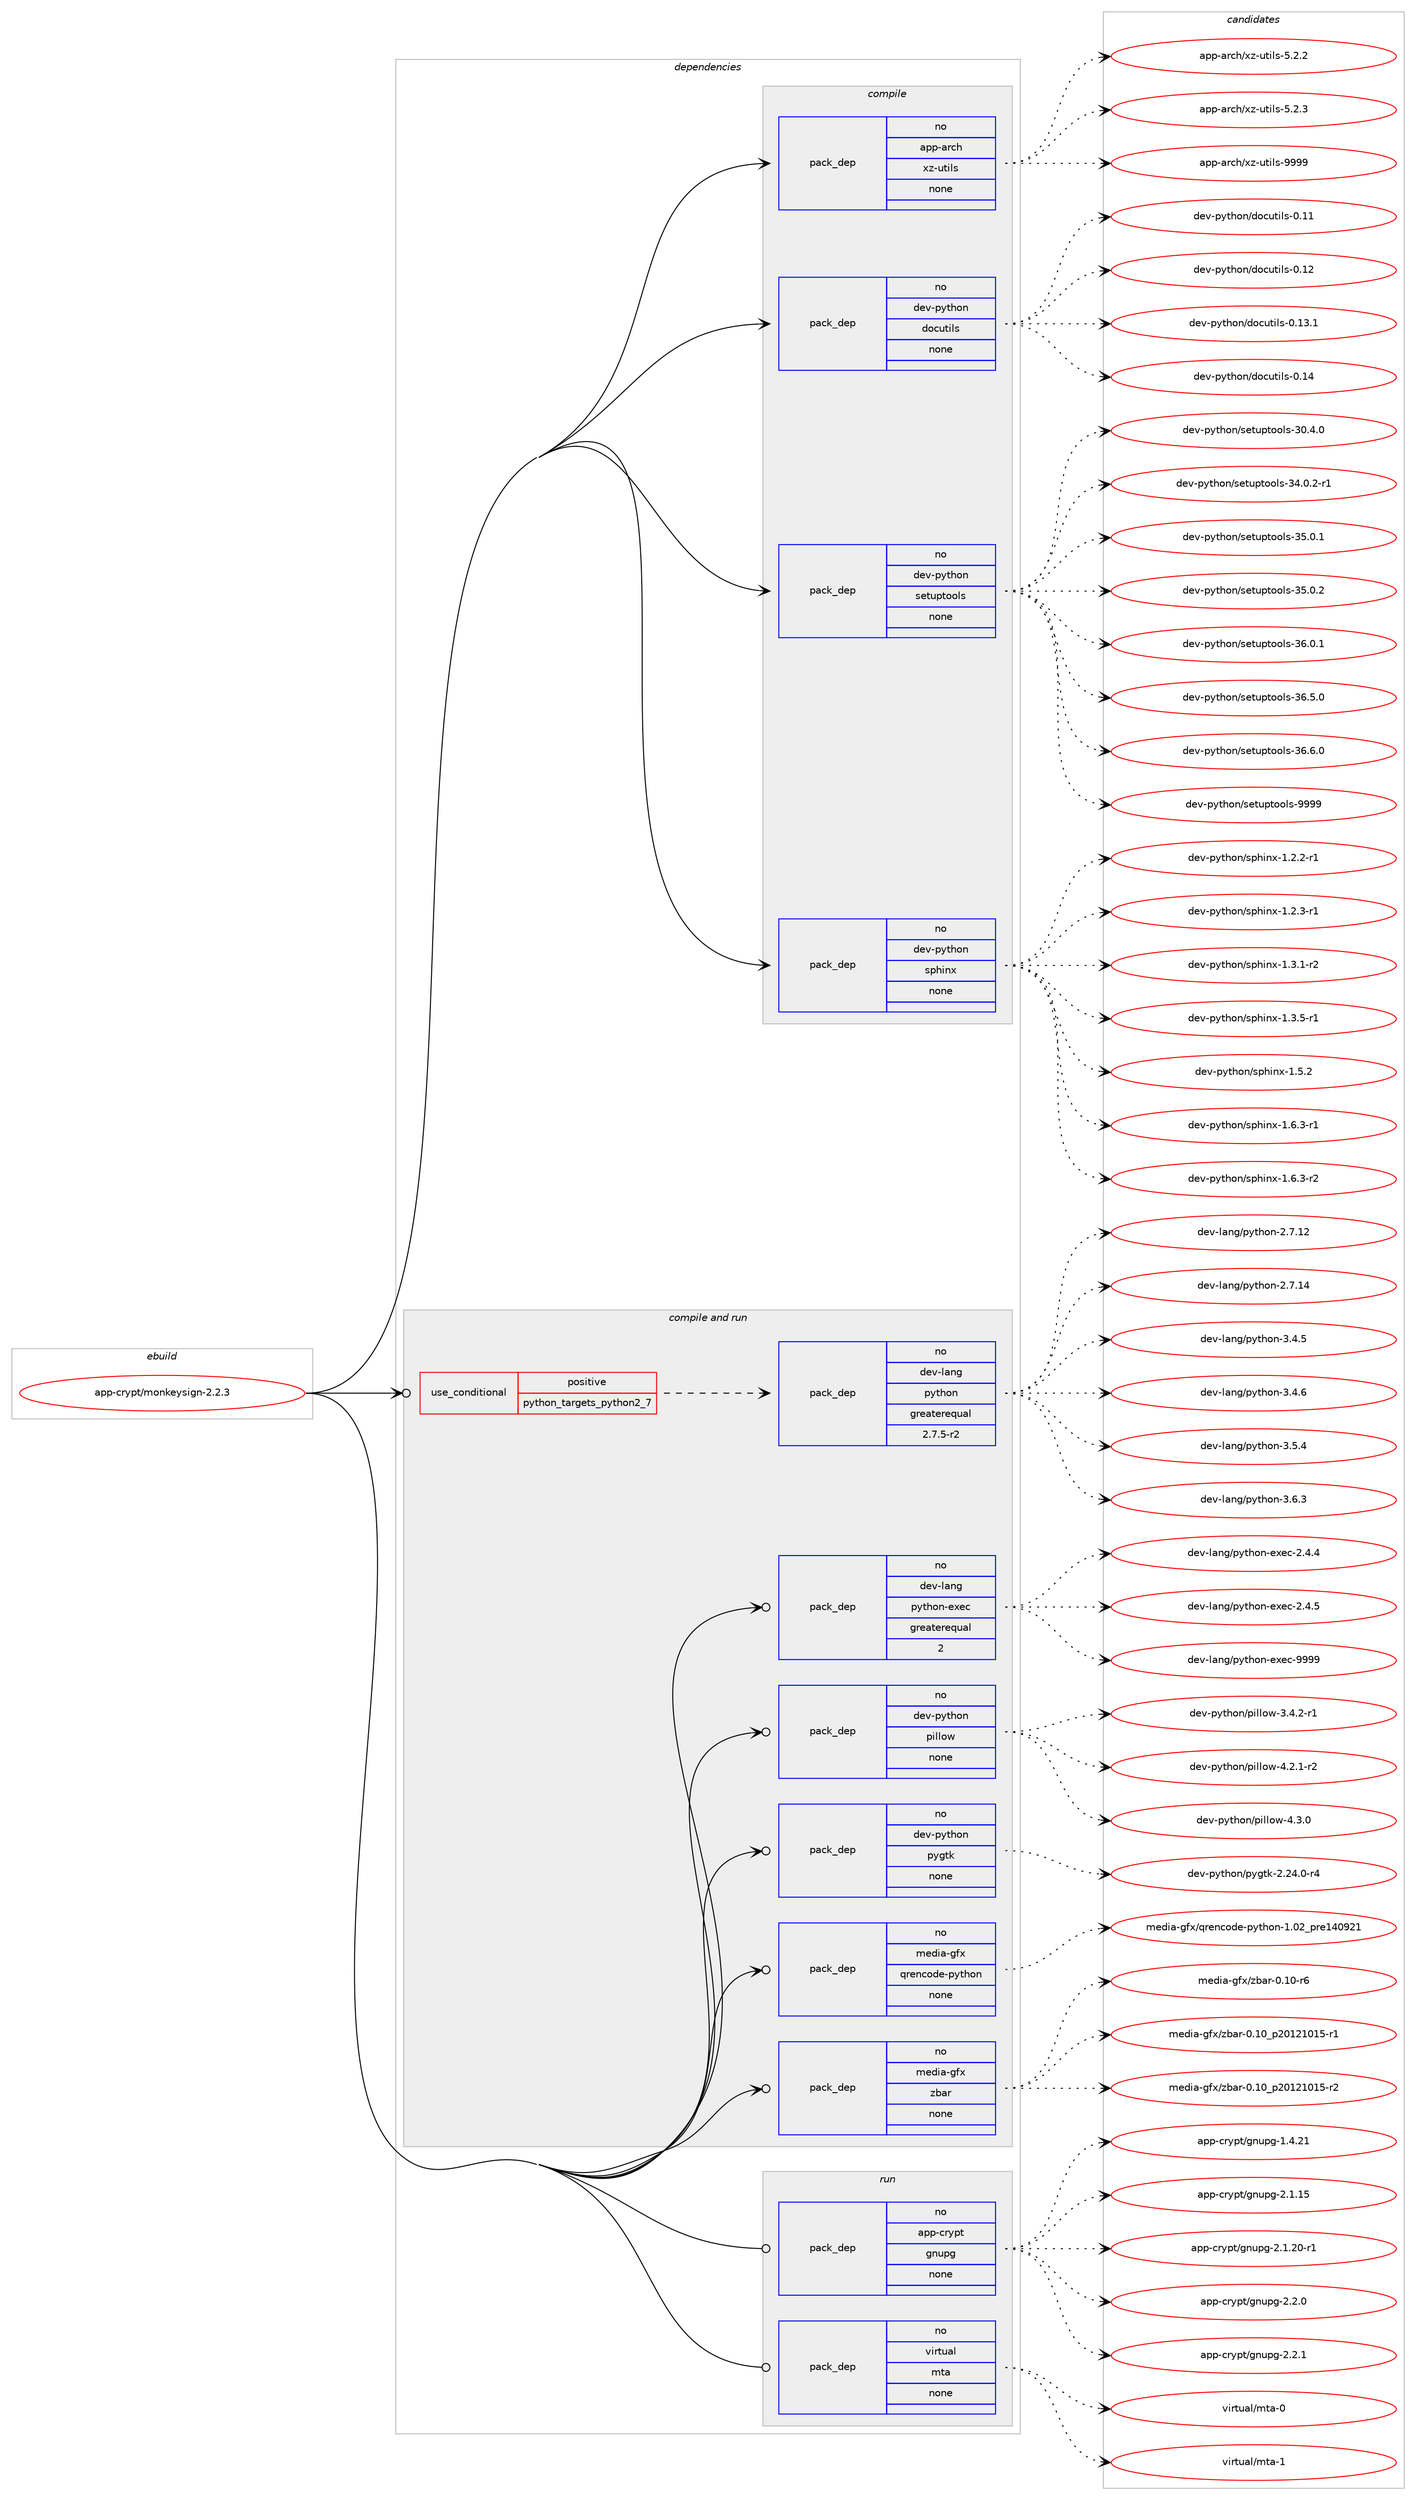 digraph prolog {

# *************
# Graph options
# *************

newrank=true;
concentrate=true;
compound=true;
graph [rankdir=LR,fontname=Helvetica,fontsize=10,ranksep=1.5];#, ranksep=2.5, nodesep=0.2];
edge  [arrowhead=vee];
node  [fontname=Helvetica,fontsize=10];

# **********
# The ebuild
# **********

subgraph cluster_leftcol {
color=gray;
rank=same;
label=<<i>ebuild</i>>;
id [label="app-crypt/monkeysign-2.2.3", color=red, width=4, href="../app-crypt/monkeysign-2.2.3.svg"];
}

# ****************
# The dependencies
# ****************

subgraph cluster_midcol {
color=gray;
label=<<i>dependencies</i>>;
subgraph cluster_compile {
fillcolor="#eeeeee";
style=filled;
label=<<i>compile</i>>;
subgraph pack9636 {
dependency13474 [label=<<TABLE BORDER="0" CELLBORDER="1" CELLSPACING="0" CELLPADDING="4" WIDTH="220"><TR><TD ROWSPAN="6" CELLPADDING="30">pack_dep</TD></TR><TR><TD WIDTH="110">no</TD></TR><TR><TD>app-arch</TD></TR><TR><TD>xz-utils</TD></TR><TR><TD>none</TD></TR><TR><TD></TD></TR></TABLE>>, shape=none, color=blue];
}
id:e -> dependency13474:w [weight=20,style="solid",arrowhead="vee"];
subgraph pack9637 {
dependency13475 [label=<<TABLE BORDER="0" CELLBORDER="1" CELLSPACING="0" CELLPADDING="4" WIDTH="220"><TR><TD ROWSPAN="6" CELLPADDING="30">pack_dep</TD></TR><TR><TD WIDTH="110">no</TD></TR><TR><TD>dev-python</TD></TR><TR><TD>docutils</TD></TR><TR><TD>none</TD></TR><TR><TD></TD></TR></TABLE>>, shape=none, color=blue];
}
id:e -> dependency13475:w [weight=20,style="solid",arrowhead="vee"];
subgraph pack9638 {
dependency13476 [label=<<TABLE BORDER="0" CELLBORDER="1" CELLSPACING="0" CELLPADDING="4" WIDTH="220"><TR><TD ROWSPAN="6" CELLPADDING="30">pack_dep</TD></TR><TR><TD WIDTH="110">no</TD></TR><TR><TD>dev-python</TD></TR><TR><TD>setuptools</TD></TR><TR><TD>none</TD></TR><TR><TD></TD></TR></TABLE>>, shape=none, color=blue];
}
id:e -> dependency13476:w [weight=20,style="solid",arrowhead="vee"];
subgraph pack9639 {
dependency13477 [label=<<TABLE BORDER="0" CELLBORDER="1" CELLSPACING="0" CELLPADDING="4" WIDTH="220"><TR><TD ROWSPAN="6" CELLPADDING="30">pack_dep</TD></TR><TR><TD WIDTH="110">no</TD></TR><TR><TD>dev-python</TD></TR><TR><TD>sphinx</TD></TR><TR><TD>none</TD></TR><TR><TD></TD></TR></TABLE>>, shape=none, color=blue];
}
id:e -> dependency13477:w [weight=20,style="solid",arrowhead="vee"];
}
subgraph cluster_compileandrun {
fillcolor="#eeeeee";
style=filled;
label=<<i>compile and run</i>>;
subgraph cond3561 {
dependency13478 [label=<<TABLE BORDER="0" CELLBORDER="1" CELLSPACING="0" CELLPADDING="4"><TR><TD ROWSPAN="3" CELLPADDING="10">use_conditional</TD></TR><TR><TD>positive</TD></TR><TR><TD>python_targets_python2_7</TD></TR></TABLE>>, shape=none, color=red];
subgraph pack9640 {
dependency13479 [label=<<TABLE BORDER="0" CELLBORDER="1" CELLSPACING="0" CELLPADDING="4" WIDTH="220"><TR><TD ROWSPAN="6" CELLPADDING="30">pack_dep</TD></TR><TR><TD WIDTH="110">no</TD></TR><TR><TD>dev-lang</TD></TR><TR><TD>python</TD></TR><TR><TD>greaterequal</TD></TR><TR><TD>2.7.5-r2</TD></TR></TABLE>>, shape=none, color=blue];
}
dependency13478:e -> dependency13479:w [weight=20,style="dashed",arrowhead="vee"];
}
id:e -> dependency13478:w [weight=20,style="solid",arrowhead="odotvee"];
subgraph pack9641 {
dependency13480 [label=<<TABLE BORDER="0" CELLBORDER="1" CELLSPACING="0" CELLPADDING="4" WIDTH="220"><TR><TD ROWSPAN="6" CELLPADDING="30">pack_dep</TD></TR><TR><TD WIDTH="110">no</TD></TR><TR><TD>dev-lang</TD></TR><TR><TD>python-exec</TD></TR><TR><TD>greaterequal</TD></TR><TR><TD>2</TD></TR></TABLE>>, shape=none, color=blue];
}
id:e -> dependency13480:w [weight=20,style="solid",arrowhead="odotvee"];
subgraph pack9642 {
dependency13481 [label=<<TABLE BORDER="0" CELLBORDER="1" CELLSPACING="0" CELLPADDING="4" WIDTH="220"><TR><TD ROWSPAN="6" CELLPADDING="30">pack_dep</TD></TR><TR><TD WIDTH="110">no</TD></TR><TR><TD>dev-python</TD></TR><TR><TD>pillow</TD></TR><TR><TD>none</TD></TR><TR><TD></TD></TR></TABLE>>, shape=none, color=blue];
}
id:e -> dependency13481:w [weight=20,style="solid",arrowhead="odotvee"];
subgraph pack9643 {
dependency13482 [label=<<TABLE BORDER="0" CELLBORDER="1" CELLSPACING="0" CELLPADDING="4" WIDTH="220"><TR><TD ROWSPAN="6" CELLPADDING="30">pack_dep</TD></TR><TR><TD WIDTH="110">no</TD></TR><TR><TD>dev-python</TD></TR><TR><TD>pygtk</TD></TR><TR><TD>none</TD></TR><TR><TD></TD></TR></TABLE>>, shape=none, color=blue];
}
id:e -> dependency13482:w [weight=20,style="solid",arrowhead="odotvee"];
subgraph pack9644 {
dependency13483 [label=<<TABLE BORDER="0" CELLBORDER="1" CELLSPACING="0" CELLPADDING="4" WIDTH="220"><TR><TD ROWSPAN="6" CELLPADDING="30">pack_dep</TD></TR><TR><TD WIDTH="110">no</TD></TR><TR><TD>media-gfx</TD></TR><TR><TD>qrencode-python</TD></TR><TR><TD>none</TD></TR><TR><TD></TD></TR></TABLE>>, shape=none, color=blue];
}
id:e -> dependency13483:w [weight=20,style="solid",arrowhead="odotvee"];
subgraph pack9645 {
dependency13484 [label=<<TABLE BORDER="0" CELLBORDER="1" CELLSPACING="0" CELLPADDING="4" WIDTH="220"><TR><TD ROWSPAN="6" CELLPADDING="30">pack_dep</TD></TR><TR><TD WIDTH="110">no</TD></TR><TR><TD>media-gfx</TD></TR><TR><TD>zbar</TD></TR><TR><TD>none</TD></TR><TR><TD></TD></TR></TABLE>>, shape=none, color=blue];
}
id:e -> dependency13484:w [weight=20,style="solid",arrowhead="odotvee"];
}
subgraph cluster_run {
fillcolor="#eeeeee";
style=filled;
label=<<i>run</i>>;
subgraph pack9646 {
dependency13485 [label=<<TABLE BORDER="0" CELLBORDER="1" CELLSPACING="0" CELLPADDING="4" WIDTH="220"><TR><TD ROWSPAN="6" CELLPADDING="30">pack_dep</TD></TR><TR><TD WIDTH="110">no</TD></TR><TR><TD>app-crypt</TD></TR><TR><TD>gnupg</TD></TR><TR><TD>none</TD></TR><TR><TD></TD></TR></TABLE>>, shape=none, color=blue];
}
id:e -> dependency13485:w [weight=20,style="solid",arrowhead="odot"];
subgraph pack9647 {
dependency13486 [label=<<TABLE BORDER="0" CELLBORDER="1" CELLSPACING="0" CELLPADDING="4" WIDTH="220"><TR><TD ROWSPAN="6" CELLPADDING="30">pack_dep</TD></TR><TR><TD WIDTH="110">no</TD></TR><TR><TD>virtual</TD></TR><TR><TD>mta</TD></TR><TR><TD>none</TD></TR><TR><TD></TD></TR></TABLE>>, shape=none, color=blue];
}
id:e -> dependency13486:w [weight=20,style="solid",arrowhead="odot"];
}
}

# **************
# The candidates
# **************

subgraph cluster_choices {
rank=same;
color=gray;
label=<<i>candidates</i>>;

subgraph choice9636 {
color=black;
nodesep=1;
choice971121124597114991044712012245117116105108115455346504650 [label="app-arch/xz-utils-5.2.2", color=red, width=4,href="../app-arch/xz-utils-5.2.2.svg"];
choice971121124597114991044712012245117116105108115455346504651 [label="app-arch/xz-utils-5.2.3", color=red, width=4,href="../app-arch/xz-utils-5.2.3.svg"];
choice9711211245971149910447120122451171161051081154557575757 [label="app-arch/xz-utils-9999", color=red, width=4,href="../app-arch/xz-utils-9999.svg"];
dependency13474:e -> choice971121124597114991044712012245117116105108115455346504650:w [style=dotted,weight="100"];
dependency13474:e -> choice971121124597114991044712012245117116105108115455346504651:w [style=dotted,weight="100"];
dependency13474:e -> choice9711211245971149910447120122451171161051081154557575757:w [style=dotted,weight="100"];
}
subgraph choice9637 {
color=black;
nodesep=1;
choice1001011184511212111610411111047100111991171161051081154548464949 [label="dev-python/docutils-0.11", color=red, width=4,href="../dev-python/docutils-0.11.svg"];
choice1001011184511212111610411111047100111991171161051081154548464950 [label="dev-python/docutils-0.12", color=red, width=4,href="../dev-python/docutils-0.12.svg"];
choice10010111845112121116104111110471001119911711610510811545484649514649 [label="dev-python/docutils-0.13.1", color=red, width=4,href="../dev-python/docutils-0.13.1.svg"];
choice1001011184511212111610411111047100111991171161051081154548464952 [label="dev-python/docutils-0.14", color=red, width=4,href="../dev-python/docutils-0.14.svg"];
dependency13475:e -> choice1001011184511212111610411111047100111991171161051081154548464949:w [style=dotted,weight="100"];
dependency13475:e -> choice1001011184511212111610411111047100111991171161051081154548464950:w [style=dotted,weight="100"];
dependency13475:e -> choice10010111845112121116104111110471001119911711610510811545484649514649:w [style=dotted,weight="100"];
dependency13475:e -> choice1001011184511212111610411111047100111991171161051081154548464952:w [style=dotted,weight="100"];
}
subgraph choice9638 {
color=black;
nodesep=1;
choice100101118451121211161041111104711510111611711211611111110811545514846524648 [label="dev-python/setuptools-30.4.0", color=red, width=4,href="../dev-python/setuptools-30.4.0.svg"];
choice1001011184511212111610411111047115101116117112116111111108115455152464846504511449 [label="dev-python/setuptools-34.0.2-r1", color=red, width=4,href="../dev-python/setuptools-34.0.2-r1.svg"];
choice100101118451121211161041111104711510111611711211611111110811545515346484649 [label="dev-python/setuptools-35.0.1", color=red, width=4,href="../dev-python/setuptools-35.0.1.svg"];
choice100101118451121211161041111104711510111611711211611111110811545515346484650 [label="dev-python/setuptools-35.0.2", color=red, width=4,href="../dev-python/setuptools-35.0.2.svg"];
choice100101118451121211161041111104711510111611711211611111110811545515446484649 [label="dev-python/setuptools-36.0.1", color=red, width=4,href="../dev-python/setuptools-36.0.1.svg"];
choice100101118451121211161041111104711510111611711211611111110811545515446534648 [label="dev-python/setuptools-36.5.0", color=red, width=4,href="../dev-python/setuptools-36.5.0.svg"];
choice100101118451121211161041111104711510111611711211611111110811545515446544648 [label="dev-python/setuptools-36.6.0", color=red, width=4,href="../dev-python/setuptools-36.6.0.svg"];
choice10010111845112121116104111110471151011161171121161111111081154557575757 [label="dev-python/setuptools-9999", color=red, width=4,href="../dev-python/setuptools-9999.svg"];
dependency13476:e -> choice100101118451121211161041111104711510111611711211611111110811545514846524648:w [style=dotted,weight="100"];
dependency13476:e -> choice1001011184511212111610411111047115101116117112116111111108115455152464846504511449:w [style=dotted,weight="100"];
dependency13476:e -> choice100101118451121211161041111104711510111611711211611111110811545515346484649:w [style=dotted,weight="100"];
dependency13476:e -> choice100101118451121211161041111104711510111611711211611111110811545515346484650:w [style=dotted,weight="100"];
dependency13476:e -> choice100101118451121211161041111104711510111611711211611111110811545515446484649:w [style=dotted,weight="100"];
dependency13476:e -> choice100101118451121211161041111104711510111611711211611111110811545515446534648:w [style=dotted,weight="100"];
dependency13476:e -> choice100101118451121211161041111104711510111611711211611111110811545515446544648:w [style=dotted,weight="100"];
dependency13476:e -> choice10010111845112121116104111110471151011161171121161111111081154557575757:w [style=dotted,weight="100"];
}
subgraph choice9639 {
color=black;
nodesep=1;
choice10010111845112121116104111110471151121041051101204549465046504511449 [label="dev-python/sphinx-1.2.2-r1", color=red, width=4,href="../dev-python/sphinx-1.2.2-r1.svg"];
choice10010111845112121116104111110471151121041051101204549465046514511449 [label="dev-python/sphinx-1.2.3-r1", color=red, width=4,href="../dev-python/sphinx-1.2.3-r1.svg"];
choice10010111845112121116104111110471151121041051101204549465146494511450 [label="dev-python/sphinx-1.3.1-r2", color=red, width=4,href="../dev-python/sphinx-1.3.1-r2.svg"];
choice10010111845112121116104111110471151121041051101204549465146534511449 [label="dev-python/sphinx-1.3.5-r1", color=red, width=4,href="../dev-python/sphinx-1.3.5-r1.svg"];
choice1001011184511212111610411111047115112104105110120454946534650 [label="dev-python/sphinx-1.5.2", color=red, width=4,href="../dev-python/sphinx-1.5.2.svg"];
choice10010111845112121116104111110471151121041051101204549465446514511449 [label="dev-python/sphinx-1.6.3-r1", color=red, width=4,href="../dev-python/sphinx-1.6.3-r1.svg"];
choice10010111845112121116104111110471151121041051101204549465446514511450 [label="dev-python/sphinx-1.6.3-r2", color=red, width=4,href="../dev-python/sphinx-1.6.3-r2.svg"];
dependency13477:e -> choice10010111845112121116104111110471151121041051101204549465046504511449:w [style=dotted,weight="100"];
dependency13477:e -> choice10010111845112121116104111110471151121041051101204549465046514511449:w [style=dotted,weight="100"];
dependency13477:e -> choice10010111845112121116104111110471151121041051101204549465146494511450:w [style=dotted,weight="100"];
dependency13477:e -> choice10010111845112121116104111110471151121041051101204549465146534511449:w [style=dotted,weight="100"];
dependency13477:e -> choice1001011184511212111610411111047115112104105110120454946534650:w [style=dotted,weight="100"];
dependency13477:e -> choice10010111845112121116104111110471151121041051101204549465446514511449:w [style=dotted,weight="100"];
dependency13477:e -> choice10010111845112121116104111110471151121041051101204549465446514511450:w [style=dotted,weight="100"];
}
subgraph choice9640 {
color=black;
nodesep=1;
choice10010111845108971101034711212111610411111045504655464950 [label="dev-lang/python-2.7.12", color=red, width=4,href="../dev-lang/python-2.7.12.svg"];
choice10010111845108971101034711212111610411111045504655464952 [label="dev-lang/python-2.7.14", color=red, width=4,href="../dev-lang/python-2.7.14.svg"];
choice100101118451089711010347112121116104111110455146524653 [label="dev-lang/python-3.4.5", color=red, width=4,href="../dev-lang/python-3.4.5.svg"];
choice100101118451089711010347112121116104111110455146524654 [label="dev-lang/python-3.4.6", color=red, width=4,href="../dev-lang/python-3.4.6.svg"];
choice100101118451089711010347112121116104111110455146534652 [label="dev-lang/python-3.5.4", color=red, width=4,href="../dev-lang/python-3.5.4.svg"];
choice100101118451089711010347112121116104111110455146544651 [label="dev-lang/python-3.6.3", color=red, width=4,href="../dev-lang/python-3.6.3.svg"];
dependency13479:e -> choice10010111845108971101034711212111610411111045504655464950:w [style=dotted,weight="100"];
dependency13479:e -> choice10010111845108971101034711212111610411111045504655464952:w [style=dotted,weight="100"];
dependency13479:e -> choice100101118451089711010347112121116104111110455146524653:w [style=dotted,weight="100"];
dependency13479:e -> choice100101118451089711010347112121116104111110455146524654:w [style=dotted,weight="100"];
dependency13479:e -> choice100101118451089711010347112121116104111110455146534652:w [style=dotted,weight="100"];
dependency13479:e -> choice100101118451089711010347112121116104111110455146544651:w [style=dotted,weight="100"];
}
subgraph choice9641 {
color=black;
nodesep=1;
choice1001011184510897110103471121211161041111104510112010199455046524652 [label="dev-lang/python-exec-2.4.4", color=red, width=4,href="../dev-lang/python-exec-2.4.4.svg"];
choice1001011184510897110103471121211161041111104510112010199455046524653 [label="dev-lang/python-exec-2.4.5", color=red, width=4,href="../dev-lang/python-exec-2.4.5.svg"];
choice10010111845108971101034711212111610411111045101120101994557575757 [label="dev-lang/python-exec-9999", color=red, width=4,href="../dev-lang/python-exec-9999.svg"];
dependency13480:e -> choice1001011184510897110103471121211161041111104510112010199455046524652:w [style=dotted,weight="100"];
dependency13480:e -> choice1001011184510897110103471121211161041111104510112010199455046524653:w [style=dotted,weight="100"];
dependency13480:e -> choice10010111845108971101034711212111610411111045101120101994557575757:w [style=dotted,weight="100"];
}
subgraph choice9642 {
color=black;
nodesep=1;
choice10010111845112121116104111110471121051081081111194551465246504511449 [label="dev-python/pillow-3.4.2-r1", color=red, width=4,href="../dev-python/pillow-3.4.2-r1.svg"];
choice10010111845112121116104111110471121051081081111194552465046494511450 [label="dev-python/pillow-4.2.1-r2", color=red, width=4,href="../dev-python/pillow-4.2.1-r2.svg"];
choice1001011184511212111610411111047112105108108111119455246514648 [label="dev-python/pillow-4.3.0", color=red, width=4,href="../dev-python/pillow-4.3.0.svg"];
dependency13481:e -> choice10010111845112121116104111110471121051081081111194551465246504511449:w [style=dotted,weight="100"];
dependency13481:e -> choice10010111845112121116104111110471121051081081111194552465046494511450:w [style=dotted,weight="100"];
dependency13481:e -> choice1001011184511212111610411111047112105108108111119455246514648:w [style=dotted,weight="100"];
}
subgraph choice9643 {
color=black;
nodesep=1;
choice1001011184511212111610411111047112121103116107455046505246484511452 [label="dev-python/pygtk-2.24.0-r4", color=red, width=4,href="../dev-python/pygtk-2.24.0-r4.svg"];
dependency13482:e -> choice1001011184511212111610411111047112121103116107455046505246484511452:w [style=dotted,weight="100"];
}
subgraph choice9644 {
color=black;
nodesep=1;
choice1091011001059745103102120471131141011109911110010145112121116104111110454946485095112114101495248575049 [label="media-gfx/qrencode-python-1.02_pre140921", color=red, width=4,href="../media-gfx/qrencode-python-1.02_pre140921.svg"];
dependency13483:e -> choice1091011001059745103102120471131141011109911110010145112121116104111110454946485095112114101495248575049:w [style=dotted,weight="100"];
}
subgraph choice9645 {
color=black;
nodesep=1;
choice109101100105974510310212047122989711445484649484511454 [label="media-gfx/zbar-0.10-r6", color=red, width=4,href="../media-gfx/zbar-0.10-r6.svg"];
choice109101100105974510310212047122989711445484649489511250484950494849534511449 [label="media-gfx/zbar-0.10_p20121015-r1", color=red, width=4,href="../media-gfx/zbar-0.10_p20121015-r1.svg"];
choice109101100105974510310212047122989711445484649489511250484950494849534511450 [label="media-gfx/zbar-0.10_p20121015-r2", color=red, width=4,href="../media-gfx/zbar-0.10_p20121015-r2.svg"];
dependency13484:e -> choice109101100105974510310212047122989711445484649484511454:w [style=dotted,weight="100"];
dependency13484:e -> choice109101100105974510310212047122989711445484649489511250484950494849534511449:w [style=dotted,weight="100"];
dependency13484:e -> choice109101100105974510310212047122989711445484649489511250484950494849534511450:w [style=dotted,weight="100"];
}
subgraph choice9646 {
color=black;
nodesep=1;
choice9711211245991141211121164710311011711210345494652465049 [label="app-crypt/gnupg-1.4.21", color=red, width=4,href="../app-crypt/gnupg-1.4.21.svg"];
choice9711211245991141211121164710311011711210345504649464953 [label="app-crypt/gnupg-2.1.15", color=red, width=4,href="../app-crypt/gnupg-2.1.15.svg"];
choice97112112459911412111211647103110117112103455046494650484511449 [label="app-crypt/gnupg-2.1.20-r1", color=red, width=4,href="../app-crypt/gnupg-2.1.20-r1.svg"];
choice97112112459911412111211647103110117112103455046504648 [label="app-crypt/gnupg-2.2.0", color=red, width=4,href="../app-crypt/gnupg-2.2.0.svg"];
choice97112112459911412111211647103110117112103455046504649 [label="app-crypt/gnupg-2.2.1", color=red, width=4,href="../app-crypt/gnupg-2.2.1.svg"];
dependency13485:e -> choice9711211245991141211121164710311011711210345494652465049:w [style=dotted,weight="100"];
dependency13485:e -> choice9711211245991141211121164710311011711210345504649464953:w [style=dotted,weight="100"];
dependency13485:e -> choice97112112459911412111211647103110117112103455046494650484511449:w [style=dotted,weight="100"];
dependency13485:e -> choice97112112459911412111211647103110117112103455046504648:w [style=dotted,weight="100"];
dependency13485:e -> choice97112112459911412111211647103110117112103455046504649:w [style=dotted,weight="100"];
}
subgraph choice9647 {
color=black;
nodesep=1;
choice1181051141161179710847109116974548 [label="virtual/mta-0", color=red, width=4,href="../virtual/mta-0.svg"];
choice1181051141161179710847109116974549 [label="virtual/mta-1", color=red, width=4,href="../virtual/mta-1.svg"];
dependency13486:e -> choice1181051141161179710847109116974548:w [style=dotted,weight="100"];
dependency13486:e -> choice1181051141161179710847109116974549:w [style=dotted,weight="100"];
}
}

}
